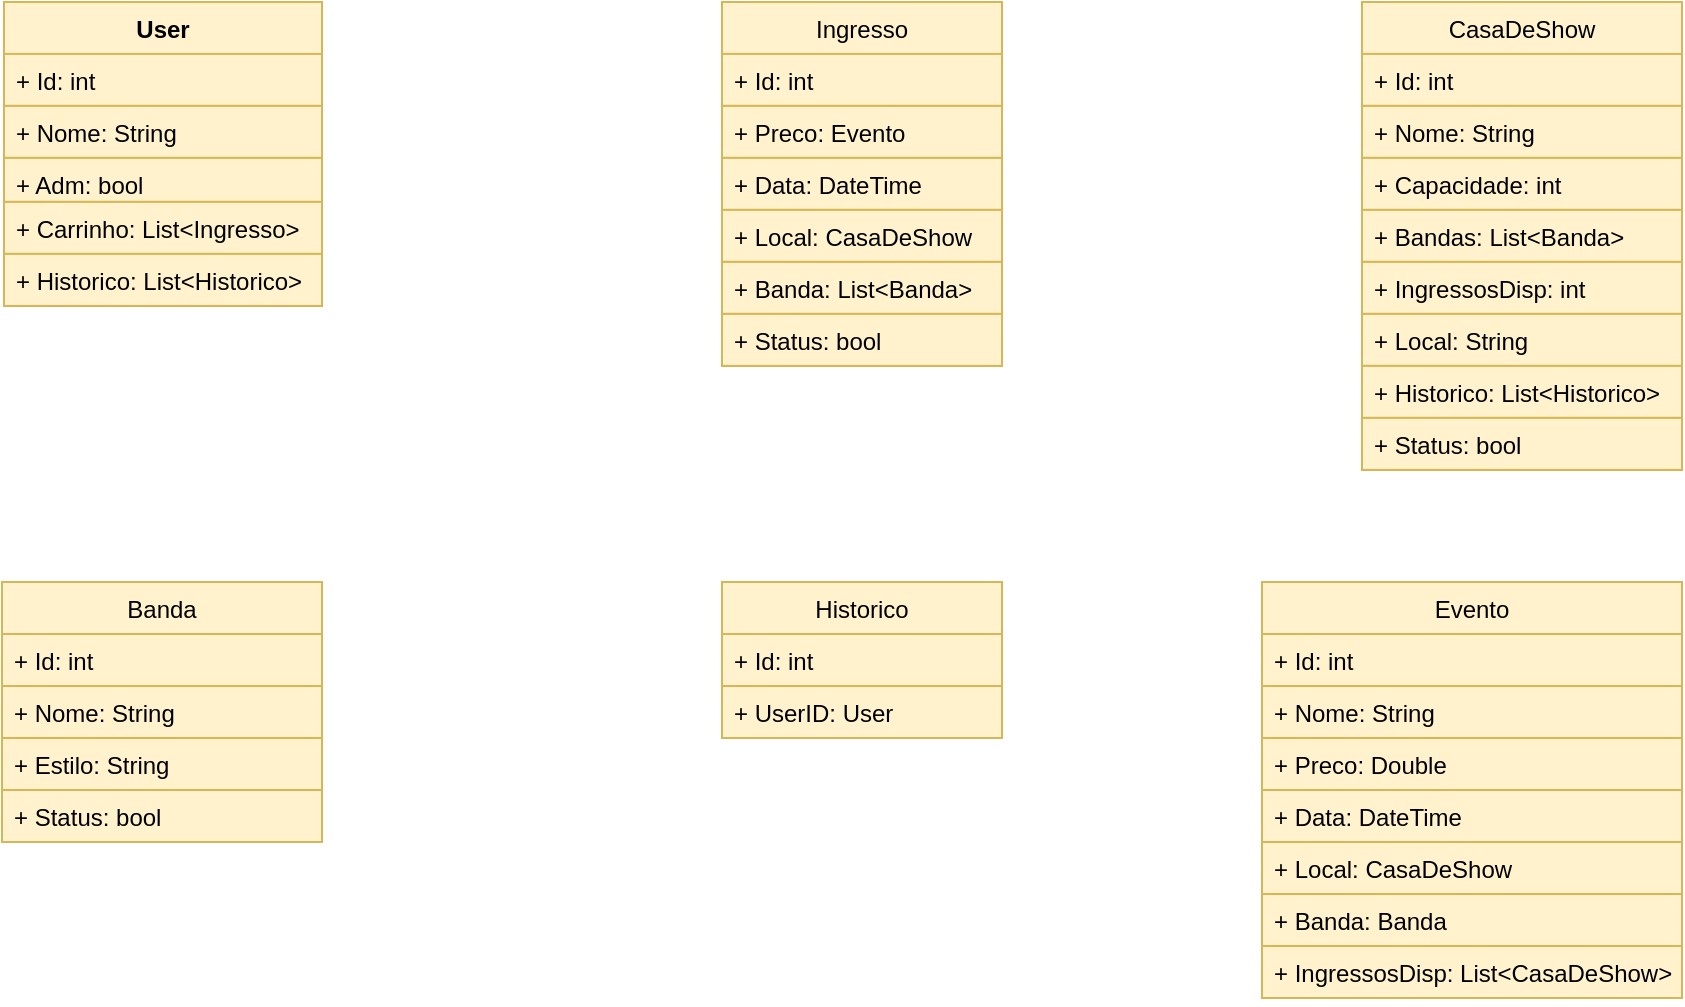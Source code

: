 <mxfile version="12.6.5" type="device"><diagram name="Page-1" id="e7e014a7-5840-1c2e-5031-d8a46d1fe8dd"><mxGraphModel dx="1422" dy="762" grid="1" gridSize="10" guides="1" tooltips="1" connect="1" arrows="1" fold="1" page="1" pageScale="1" pageWidth="1169" pageHeight="826" background="#ffffff" math="0" shadow="0"><root><mxCell id="0"/><mxCell id="1" parent="0"/><mxCell id="7DTQrYaKdqPOt8kr7Ukm-62" value="User" style="swimlane;fontStyle=1;align=center;verticalAlign=top;childLayout=stackLayout;horizontal=1;startSize=26;horizontalStack=0;resizeParent=1;resizeParentMax=0;resizeLast=0;collapsible=1;marginBottom=0;fillColor=#fff2cc;strokeColor=#d6b656;" vertex="1" parent="1"><mxGeometry x="201" y="189.94" width="159" height="152" as="geometry"><mxRectangle x="149" y="130" width="60" height="26" as="alternateBounds"/></mxGeometry></mxCell><mxCell id="7DTQrYaKdqPOt8kr7Ukm-63" value="+ Id: int" style="text;strokeColor=#d6b656;fillColor=#fff2cc;align=left;verticalAlign=top;spacingLeft=4;spacingRight=4;overflow=hidden;rotatable=0;points=[[0,0.5],[1,0.5]];portConstraint=eastwest;" vertex="1" parent="7DTQrYaKdqPOt8kr7Ukm-62"><mxGeometry y="26" width="159" height="26" as="geometry"/></mxCell><mxCell id="7DTQrYaKdqPOt8kr7Ukm-66" value="+ Nome: String" style="text;strokeColor=#d6b656;fillColor=#fff2cc;align=left;verticalAlign=top;spacingLeft=4;spacingRight=4;overflow=hidden;rotatable=0;points=[[0,0.5],[1,0.5]];portConstraint=eastwest;" vertex="1" parent="7DTQrYaKdqPOt8kr7Ukm-62"><mxGeometry y="52" width="159" height="26" as="geometry"/></mxCell><mxCell id="7DTQrYaKdqPOt8kr7Ukm-67" value="+ Adm: bool" style="text;strokeColor=#d6b656;fillColor=#fff2cc;align=left;verticalAlign=top;spacingLeft=4;spacingRight=4;overflow=hidden;rotatable=0;points=[[0,0.5],[1,0.5]];portConstraint=eastwest;" vertex="1" parent="7DTQrYaKdqPOt8kr7Ukm-62"><mxGeometry y="78" width="159" height="22" as="geometry"/></mxCell><mxCell id="7DTQrYaKdqPOt8kr7Ukm-99" value="+ Carrinho: List&lt;Ingresso&gt; " style="text;strokeColor=#d6b656;fillColor=#fff2cc;align=left;verticalAlign=top;spacingLeft=4;spacingRight=4;overflow=hidden;rotatable=0;points=[[0,0.5],[1,0.5]];portConstraint=eastwest;labelBackgroundColor=none;" vertex="1" parent="7DTQrYaKdqPOt8kr7Ukm-62"><mxGeometry y="100" width="159" height="26" as="geometry"/></mxCell><mxCell id="7DTQrYaKdqPOt8kr7Ukm-88" value="+ Historico: List&lt;Historico&gt;" style="text;strokeColor=#d6b656;fillColor=#fff2cc;align=left;verticalAlign=top;spacingLeft=4;spacingRight=4;overflow=hidden;rotatable=0;points=[[0,0.5],[1,0.5]];portConstraint=eastwest;" vertex="1" parent="7DTQrYaKdqPOt8kr7Ukm-62"><mxGeometry y="126" width="159" height="26" as="geometry"/></mxCell><mxCell id="7DTQrYaKdqPOt8kr7Ukm-69" value="CasaDeShow" style="swimlane;fontStyle=0;childLayout=stackLayout;horizontal=1;startSize=26;fillColor=#fff2cc;horizontalStack=0;resizeParent=1;resizeParentMax=0;resizeLast=0;collapsible=1;marginBottom=0;strokeColor=#d6b656;" vertex="1" parent="1"><mxGeometry x="880" y="189.94" width="160" height="234" as="geometry"/></mxCell><mxCell id="7DTQrYaKdqPOt8kr7Ukm-70" value="+ Id: int" style="text;strokeColor=#d6b656;fillColor=#fff2cc;align=left;verticalAlign=top;spacingLeft=4;spacingRight=4;overflow=hidden;rotatable=0;points=[[0,0.5],[1,0.5]];portConstraint=eastwest;" vertex="1" parent="7DTQrYaKdqPOt8kr7Ukm-69"><mxGeometry y="26" width="160" height="26" as="geometry"/></mxCell><mxCell id="7DTQrYaKdqPOt8kr7Ukm-71" value="+ Nome: String" style="text;strokeColor=#d6b656;fillColor=#fff2cc;align=left;verticalAlign=top;spacingLeft=4;spacingRight=4;overflow=hidden;rotatable=0;points=[[0,0.5],[1,0.5]];portConstraint=eastwest;" vertex="1" parent="7DTQrYaKdqPOt8kr7Ukm-69"><mxGeometry y="52" width="160" height="26" as="geometry"/></mxCell><mxCell id="7DTQrYaKdqPOt8kr7Ukm-89" value="+ Capacidade: int" style="text;strokeColor=#d6b656;fillColor=#fff2cc;align=left;verticalAlign=top;spacingLeft=4;spacingRight=4;overflow=hidden;rotatable=0;points=[[0,0.5],[1,0.5]];portConstraint=eastwest;" vertex="1" parent="7DTQrYaKdqPOt8kr7Ukm-69"><mxGeometry y="78" width="160" height="26" as="geometry"/></mxCell><mxCell id="7DTQrYaKdqPOt8kr7Ukm-91" value="+ Bandas: List&lt;Banda&gt;" style="text;strokeColor=#d6b656;fillColor=#fff2cc;align=left;verticalAlign=top;spacingLeft=4;spacingRight=4;overflow=hidden;rotatable=0;points=[[0,0.5],[1,0.5]];portConstraint=eastwest;" vertex="1" parent="7DTQrYaKdqPOt8kr7Ukm-69"><mxGeometry y="104" width="160" height="26" as="geometry"/></mxCell><mxCell id="7DTQrYaKdqPOt8kr7Ukm-90" value="+ IngressosDisp: int" style="text;strokeColor=#d6b656;fillColor=#fff2cc;align=left;verticalAlign=top;spacingLeft=4;spacingRight=4;overflow=hidden;rotatable=0;points=[[0,0.5],[1,0.5]];portConstraint=eastwest;" vertex="1" parent="7DTQrYaKdqPOt8kr7Ukm-69"><mxGeometry y="130" width="160" height="26" as="geometry"/></mxCell><mxCell id="7DTQrYaKdqPOt8kr7Ukm-80" value="+ Local: String" style="text;strokeColor=#d6b656;fillColor=#fff2cc;align=left;verticalAlign=top;spacingLeft=4;spacingRight=4;overflow=hidden;rotatable=0;points=[[0,0.5],[1,0.5]];portConstraint=eastwest;" vertex="1" parent="7DTQrYaKdqPOt8kr7Ukm-69"><mxGeometry y="156" width="160" height="26" as="geometry"/></mxCell><mxCell id="7DTQrYaKdqPOt8kr7Ukm-82" value="+ Historico: List&lt;Historico&gt;" style="text;strokeColor=#d6b656;fillColor=#fff2cc;align=left;verticalAlign=top;spacingLeft=4;spacingRight=4;overflow=hidden;rotatable=0;points=[[0,0.5],[1,0.5]];portConstraint=eastwest;" vertex="1" parent="7DTQrYaKdqPOt8kr7Ukm-69"><mxGeometry y="182" width="160" height="26" as="geometry"/></mxCell><mxCell id="7DTQrYaKdqPOt8kr7Ukm-92" value="+ Status: bool" style="text;strokeColor=#d6b656;fillColor=#fff2cc;align=left;verticalAlign=top;spacingLeft=4;spacingRight=4;overflow=hidden;rotatable=0;points=[[0,0.5],[1,0.5]];portConstraint=eastwest;" vertex="1" parent="7DTQrYaKdqPOt8kr7Ukm-69"><mxGeometry y="208" width="160" height="26" as="geometry"/></mxCell><mxCell id="7DTQrYaKdqPOt8kr7Ukm-73" value="Ingresso" style="swimlane;fontStyle=0;childLayout=stackLayout;horizontal=1;startSize=26;fillColor=#fff2cc;horizontalStack=0;resizeParent=1;resizeParentMax=0;resizeLast=0;collapsible=1;marginBottom=0;strokeColor=#d6b656;" vertex="1" parent="1"><mxGeometry x="560" y="189.94" width="140" height="182" as="geometry"/></mxCell><mxCell id="7DTQrYaKdqPOt8kr7Ukm-102" value="+ Id: int" style="text;strokeColor=#d6b656;fillColor=#fff2cc;align=left;verticalAlign=top;spacingLeft=4;spacingRight=4;overflow=hidden;rotatable=0;points=[[0,0.5],[1,0.5]];portConstraint=eastwest;labelBackgroundColor=none;" vertex="1" parent="7DTQrYaKdqPOt8kr7Ukm-73"><mxGeometry y="26" width="140" height="26" as="geometry"/></mxCell><mxCell id="7DTQrYaKdqPOt8kr7Ukm-74" value="+ Preco: Evento" style="text;strokeColor=#d6b656;fillColor=#fff2cc;align=left;verticalAlign=top;spacingLeft=4;spacingRight=4;overflow=hidden;rotatable=0;points=[[0,0.5],[1,0.5]];portConstraint=eastwest;" vertex="1" parent="7DTQrYaKdqPOt8kr7Ukm-73"><mxGeometry y="52" width="140" height="26" as="geometry"/></mxCell><mxCell id="7DTQrYaKdqPOt8kr7Ukm-75" value="+ Data: DateTime" style="text;strokeColor=#d6b656;fillColor=#fff2cc;align=left;verticalAlign=top;spacingLeft=4;spacingRight=4;overflow=hidden;rotatable=0;points=[[0,0.5],[1,0.5]];portConstraint=eastwest;" vertex="1" parent="7DTQrYaKdqPOt8kr7Ukm-73"><mxGeometry y="78" width="140" height="26" as="geometry"/></mxCell><mxCell id="7DTQrYaKdqPOt8kr7Ukm-76" value="+ Local: CasaDeShow" style="text;strokeColor=#d6b656;fillColor=#fff2cc;align=left;verticalAlign=top;spacingLeft=4;spacingRight=4;overflow=hidden;rotatable=0;points=[[0,0.5],[1,0.5]];portConstraint=eastwest;" vertex="1" parent="7DTQrYaKdqPOt8kr7Ukm-73"><mxGeometry y="104" width="140" height="26" as="geometry"/></mxCell><mxCell id="7DTQrYaKdqPOt8kr7Ukm-79" value="+ Banda: List&lt;Banda&gt;" style="text;strokeColor=#d6b656;fillColor=#fff2cc;align=left;verticalAlign=top;spacingLeft=4;spacingRight=4;overflow=hidden;rotatable=0;points=[[0,0.5],[1,0.5]];portConstraint=eastwest;" vertex="1" parent="7DTQrYaKdqPOt8kr7Ukm-73"><mxGeometry y="130" width="140" height="26" as="geometry"/></mxCell><mxCell id="7DTQrYaKdqPOt8kr7Ukm-100" value="+ Status: bool" style="text;strokeColor=#d6b656;fillColor=#fff2cc;align=left;verticalAlign=top;spacingLeft=4;spacingRight=4;overflow=hidden;rotatable=0;points=[[0,0.5],[1,0.5]];portConstraint=eastwest;labelBackgroundColor=none;" vertex="1" parent="7DTQrYaKdqPOt8kr7Ukm-73"><mxGeometry y="156" width="140" height="26" as="geometry"/></mxCell><mxCell id="7DTQrYaKdqPOt8kr7Ukm-83" value="Banda" style="swimlane;fontStyle=0;childLayout=stackLayout;horizontal=1;startSize=26;fillColor=#fff2cc;horizontalStack=0;resizeParent=1;resizeParentMax=0;resizeLast=0;collapsible=1;marginBottom=0;labelBackgroundColor=none;strokeColor=#d6b656;" vertex="1" parent="1"><mxGeometry x="200" y="480" width="160" height="130" as="geometry"/></mxCell><mxCell id="7DTQrYaKdqPOt8kr7Ukm-84" value="+ Id: int" style="text;strokeColor=#d6b656;fillColor=#fff2cc;align=left;verticalAlign=top;spacingLeft=4;spacingRight=4;overflow=hidden;rotatable=0;points=[[0,0.5],[1,0.5]];portConstraint=eastwest;" vertex="1" parent="7DTQrYaKdqPOt8kr7Ukm-83"><mxGeometry y="26" width="160" height="26" as="geometry"/></mxCell><mxCell id="7DTQrYaKdqPOt8kr7Ukm-85" value="+ Nome: String" style="text;strokeColor=#d6b656;fillColor=#fff2cc;align=left;verticalAlign=top;spacingLeft=4;spacingRight=4;overflow=hidden;rotatable=0;points=[[0,0.5],[1,0.5]];portConstraint=eastwest;labelBackgroundColor=none;" vertex="1" parent="7DTQrYaKdqPOt8kr7Ukm-83"><mxGeometry y="52" width="160" height="26" as="geometry"/></mxCell><mxCell id="7DTQrYaKdqPOt8kr7Ukm-86" value="+ Estilo: String" style="text;strokeColor=#d6b656;fillColor=#fff2cc;align=left;verticalAlign=top;spacingLeft=4;spacingRight=4;overflow=hidden;rotatable=0;points=[[0,0.5],[1,0.5]];portConstraint=eastwest;" vertex="1" parent="7DTQrYaKdqPOt8kr7Ukm-83"><mxGeometry y="78" width="160" height="26" as="geometry"/></mxCell><mxCell id="7DTQrYaKdqPOt8kr7Ukm-93" value="+ Status: bool" style="text;strokeColor=#d6b656;fillColor=#fff2cc;align=left;verticalAlign=top;spacingLeft=4;spacingRight=4;overflow=hidden;rotatable=0;points=[[0,0.5],[1,0.5]];portConstraint=eastwest;" vertex="1" parent="7DTQrYaKdqPOt8kr7Ukm-83"><mxGeometry y="104" width="160" height="26" as="geometry"/></mxCell><mxCell id="7DTQrYaKdqPOt8kr7Ukm-95" value="Historico" style="swimlane;fontStyle=0;childLayout=stackLayout;horizontal=1;startSize=26;fillColor=#fff2cc;horizontalStack=0;resizeParent=1;resizeParentMax=0;resizeLast=0;collapsible=1;marginBottom=0;strokeColor=#d6b656;" vertex="1" parent="1"><mxGeometry x="560" y="480" width="140" height="78" as="geometry"/></mxCell><mxCell id="7DTQrYaKdqPOt8kr7Ukm-96" value="+ Id: int" style="text;strokeColor=#d6b656;fillColor=#fff2cc;align=left;verticalAlign=top;spacingLeft=4;spacingRight=4;overflow=hidden;rotatable=0;points=[[0,0.5],[1,0.5]];portConstraint=eastwest;" vertex="1" parent="7DTQrYaKdqPOt8kr7Ukm-95"><mxGeometry y="26" width="140" height="26" as="geometry"/></mxCell><mxCell id="7DTQrYaKdqPOt8kr7Ukm-97" value="+ UserID: User" style="text;strokeColor=#d6b656;fillColor=#fff2cc;align=left;verticalAlign=top;spacingLeft=4;spacingRight=4;overflow=hidden;rotatable=0;points=[[0,0.5],[1,0.5]];portConstraint=eastwest;" vertex="1" parent="7DTQrYaKdqPOt8kr7Ukm-95"><mxGeometry y="52" width="140" height="26" as="geometry"/></mxCell><mxCell id="7DTQrYaKdqPOt8kr7Ukm-108" value="Evento" style="swimlane;fontStyle=0;childLayout=stackLayout;horizontal=1;startSize=26;fillColor=#fff2cc;horizontalStack=0;resizeParent=1;resizeParentMax=0;resizeLast=0;collapsible=1;marginBottom=0;labelBackgroundColor=none;strokeColor=#d6b656;" vertex="1" parent="1"><mxGeometry x="830" y="480" width="210" height="208" as="geometry"/></mxCell><mxCell id="7DTQrYaKdqPOt8kr7Ukm-109" value="+ Id: int" style="text;strokeColor=#d6b656;fillColor=#fff2cc;align=left;verticalAlign=top;spacingLeft=4;spacingRight=4;overflow=hidden;rotatable=0;points=[[0,0.5],[1,0.5]];portConstraint=eastwest;" vertex="1" parent="7DTQrYaKdqPOt8kr7Ukm-108"><mxGeometry y="26" width="210" height="26" as="geometry"/></mxCell><mxCell id="7DTQrYaKdqPOt8kr7Ukm-115" value="+ Nome: String" style="text;strokeColor=#d6b656;fillColor=#fff2cc;align=left;verticalAlign=top;spacingLeft=4;spacingRight=4;overflow=hidden;rotatable=0;points=[[0,0.5],[1,0.5]];portConstraint=eastwest;labelBackgroundColor=none;" vertex="1" parent="7DTQrYaKdqPOt8kr7Ukm-108"><mxGeometry y="52" width="210" height="26" as="geometry"/></mxCell><mxCell id="7DTQrYaKdqPOt8kr7Ukm-110" value="+ Preco: Double" style="text;strokeColor=#d6b656;fillColor=#fff2cc;align=left;verticalAlign=top;spacingLeft=4;spacingRight=4;overflow=hidden;rotatable=0;points=[[0,0.5],[1,0.5]];portConstraint=eastwest;" vertex="1" parent="7DTQrYaKdqPOt8kr7Ukm-108"><mxGeometry y="78" width="210" height="26" as="geometry"/></mxCell><mxCell id="7DTQrYaKdqPOt8kr7Ukm-111" value="+ Data: DateTime" style="text;strokeColor=#d6b656;fillColor=#fff2cc;align=left;verticalAlign=top;spacingLeft=4;spacingRight=4;overflow=hidden;rotatable=0;points=[[0,0.5],[1,0.5]];portConstraint=eastwest;" vertex="1" parent="7DTQrYaKdqPOt8kr7Ukm-108"><mxGeometry y="104" width="210" height="26" as="geometry"/></mxCell><mxCell id="7DTQrYaKdqPOt8kr7Ukm-112" value="+ Local: CasaDeShow" style="text;strokeColor=#d6b656;fillColor=#fff2cc;align=left;verticalAlign=top;spacingLeft=4;spacingRight=4;overflow=hidden;rotatable=0;points=[[0,0.5],[1,0.5]];portConstraint=eastwest;labelBackgroundColor=none;" vertex="1" parent="7DTQrYaKdqPOt8kr7Ukm-108"><mxGeometry y="130" width="210" height="26" as="geometry"/></mxCell><mxCell id="7DTQrYaKdqPOt8kr7Ukm-114" value="+ Banda: Banda" style="text;strokeColor=#d6b656;fillColor=#fff2cc;align=left;verticalAlign=top;spacingLeft=4;spacingRight=4;overflow=hidden;rotatable=0;points=[[0,0.5],[1,0.5]];portConstraint=eastwest;labelBackgroundColor=none;" vertex="1" parent="7DTQrYaKdqPOt8kr7Ukm-108"><mxGeometry y="156" width="210" height="26" as="geometry"/></mxCell><mxCell id="7DTQrYaKdqPOt8kr7Ukm-113" value="+ IngressosDisp: List&lt;CasaDeShow&gt;" style="text;strokeColor=#d6b656;fillColor=#fff2cc;align=left;verticalAlign=top;spacingLeft=4;spacingRight=4;overflow=hidden;rotatable=0;points=[[0,0.5],[1,0.5]];portConstraint=eastwest;labelBackgroundColor=none;" vertex="1" parent="7DTQrYaKdqPOt8kr7Ukm-108"><mxGeometry y="182" width="210" height="26" as="geometry"/></mxCell></root></mxGraphModel></diagram></mxfile>